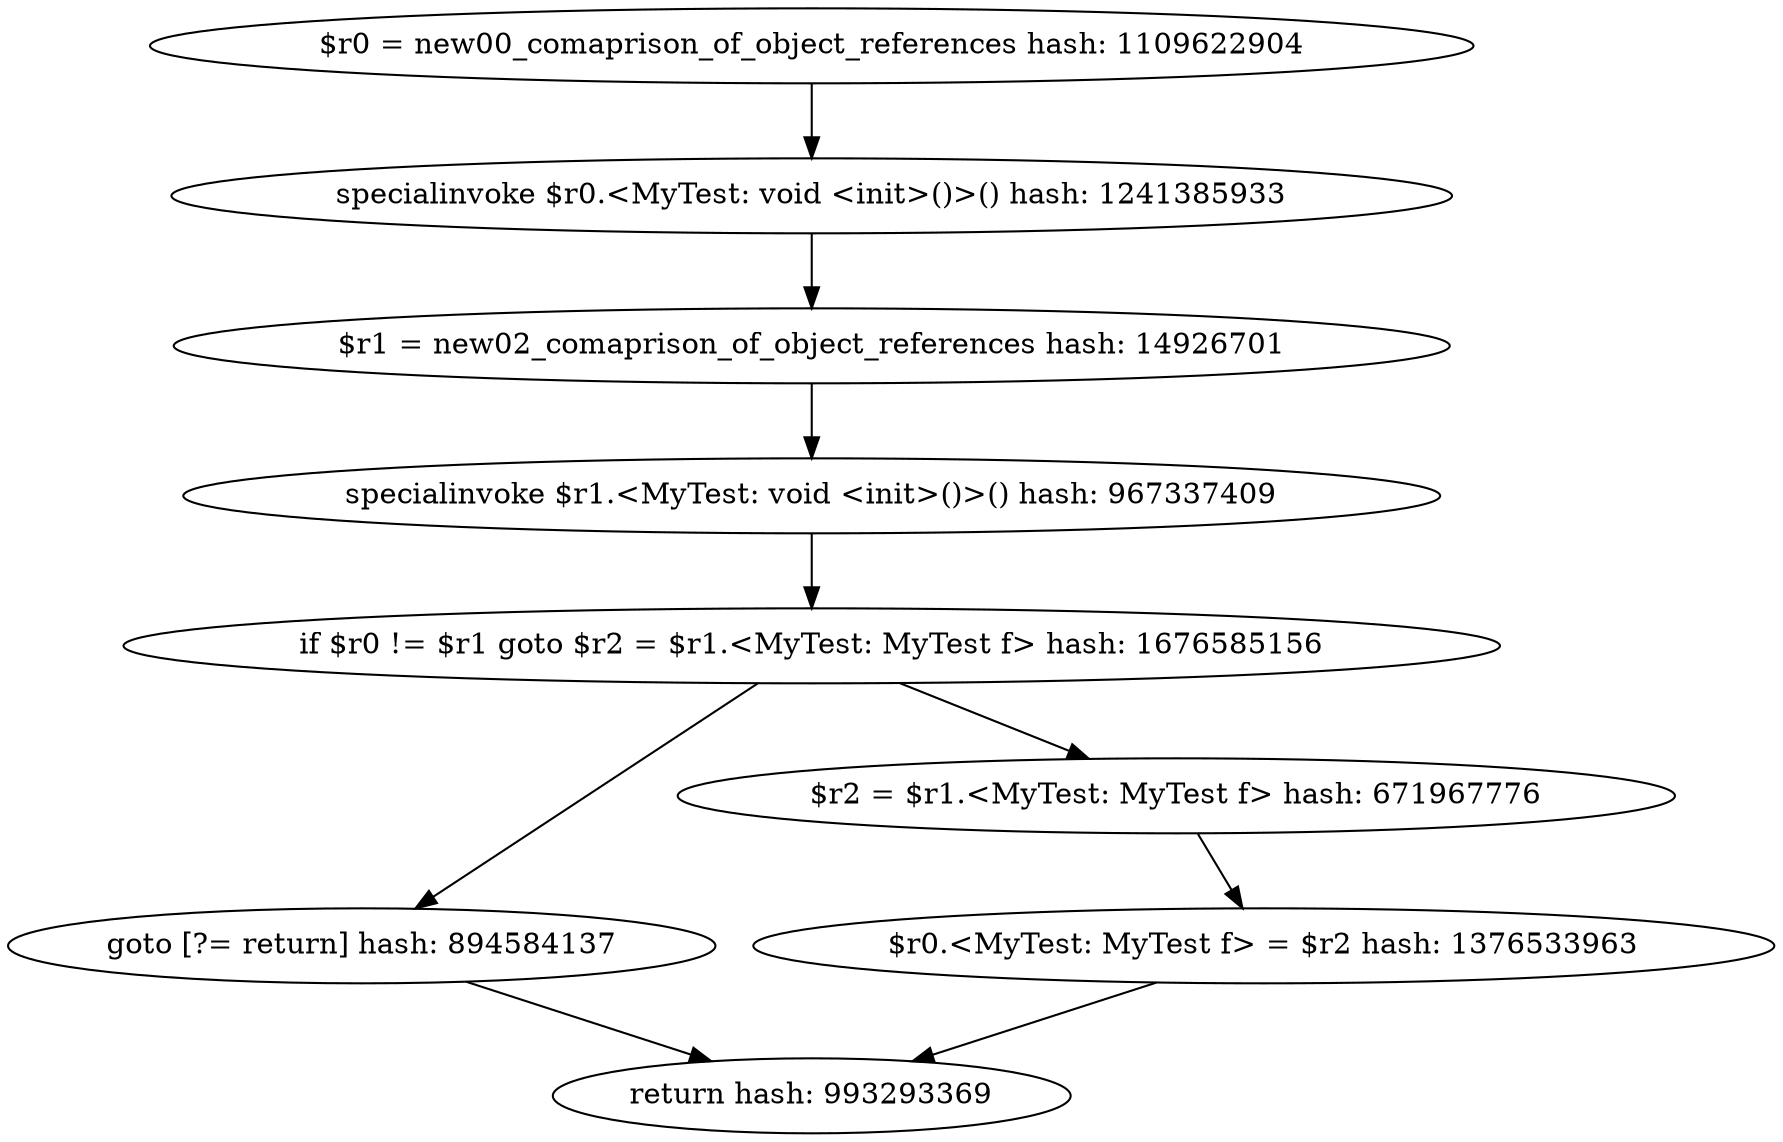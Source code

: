digraph "./target2-mine/MyTest.comaprison_of_object_references.intra.debug" {
    "$r0 = new00_comaprison_of_object_references hash: 1109622904";
    "specialinvoke $r0.<MyTest: void <init>()>() hash: 1241385933";
    "$r1 = new02_comaprison_of_object_references hash: 14926701";
    "specialinvoke $r1.<MyTest: void <init>()>() hash: 967337409";
    "if $r0 != $r1 goto $r2 = $r1.<MyTest: MyTest f> hash: 1676585156";
    "goto [?= return] hash: 894584137";
    "$r2 = $r1.<MyTest: MyTest f> hash: 671967776";
    "$r0.<MyTest: MyTest f> = $r2 hash: 1376533963";
    "return hash: 993293369";
    "$r0 = new00_comaprison_of_object_references hash: 1109622904"->"specialinvoke $r0.<MyTest: void <init>()>() hash: 1241385933";
    "specialinvoke $r0.<MyTest: void <init>()>() hash: 1241385933"->"$r1 = new02_comaprison_of_object_references hash: 14926701";
    "$r1 = new02_comaprison_of_object_references hash: 14926701"->"specialinvoke $r1.<MyTest: void <init>()>() hash: 967337409";
    "specialinvoke $r1.<MyTest: void <init>()>() hash: 967337409"->"if $r0 != $r1 goto $r2 = $r1.<MyTest: MyTest f> hash: 1676585156";
    "if $r0 != $r1 goto $r2 = $r1.<MyTest: MyTest f> hash: 1676585156"->"goto [?= return] hash: 894584137";
    "if $r0 != $r1 goto $r2 = $r1.<MyTest: MyTest f> hash: 1676585156"->"$r2 = $r1.<MyTest: MyTest f> hash: 671967776";
    "goto [?= return] hash: 894584137"->"return hash: 993293369";
    "$r2 = $r1.<MyTest: MyTest f> hash: 671967776"->"$r0.<MyTest: MyTest f> = $r2 hash: 1376533963";
    "$r0.<MyTest: MyTest f> = $r2 hash: 1376533963"->"return hash: 993293369";
}
